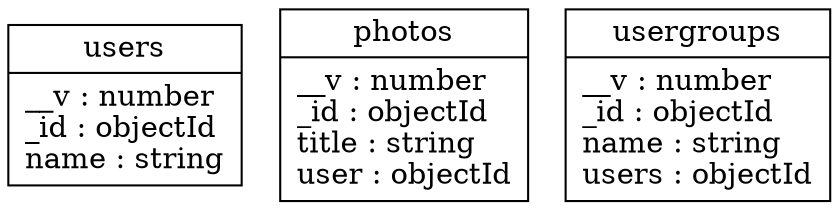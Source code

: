 digraph 1 {
	graph [bb="0,0,322,92"];
	node [label="\N"];
	users	 [height=1.0694,
		label="{users | __v : number\l_id : objectId\lname : string}",
		pos="45,46",
		rects="0,61,90,84 0,8,90,61",
		shape=record,
		width=1.25];
	photos	 [height=1.2778,
		label="{photos | __v : number\l_id : objectId\ltitle : string\luser : objectId}",
		pos="156,46",
		rects="108.5,68.5,203.5,91.5 108.5,0.5,203.5,68.5",
		shape=record,
		width=1.3194];
	usergroups	 [height=1.2778,
		label="{usergroups | __v : number\l_id : objectId\lname : string\lusers : objectId}",
		pos="272,46",
		rects="222,68.5,322,91.5 222,0.5,322,68.5",
		shape=record,
		width=1.3889];
}

